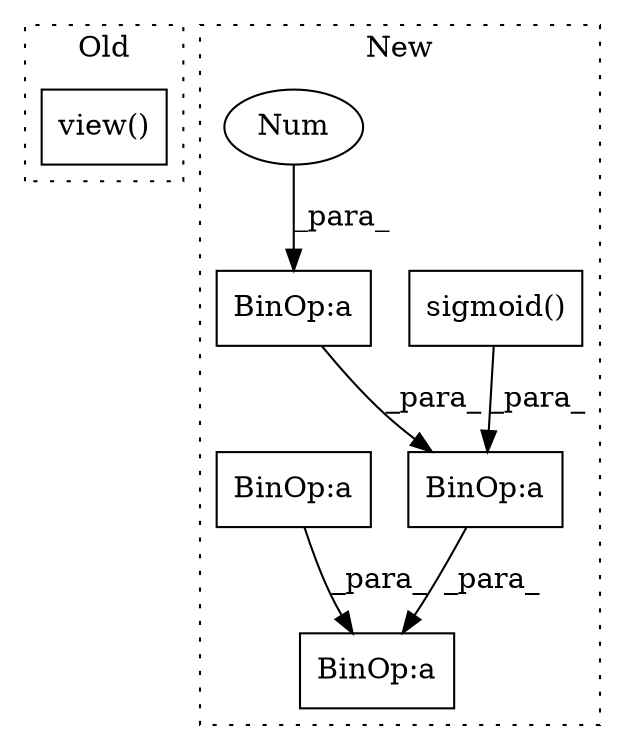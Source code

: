 digraph G {
subgraph cluster0 {
1 [label="view()" a="75" s="4629,4681" l="17,1" shape="box"];
label = "Old";
style="dotted";
}
subgraph cluster1 {
2 [label="sigmoid()" a="75" s="6925,6961" l="14,1" shape="box"];
3 [label="BinOp:a" a="82" s="7071" l="1" shape="box"];
4 [label="BinOp:a" a="82" s="6973" l="1" shape="box"];
5 [label="Num" a="76" s="6970" l="3" shape="ellipse"];
6 [label="BinOp:a" a="82" s="6997" l="1" shape="box"];
7 [label="BinOp:a" a="82" s="6962" l="1" shape="box"];
label = "New";
style="dotted";
}
2 -> 7 [label="_para_"];
4 -> 7 [label="_para_"];
5 -> 4 [label="_para_"];
6 -> 3 [label="_para_"];
7 -> 3 [label="_para_"];
}
